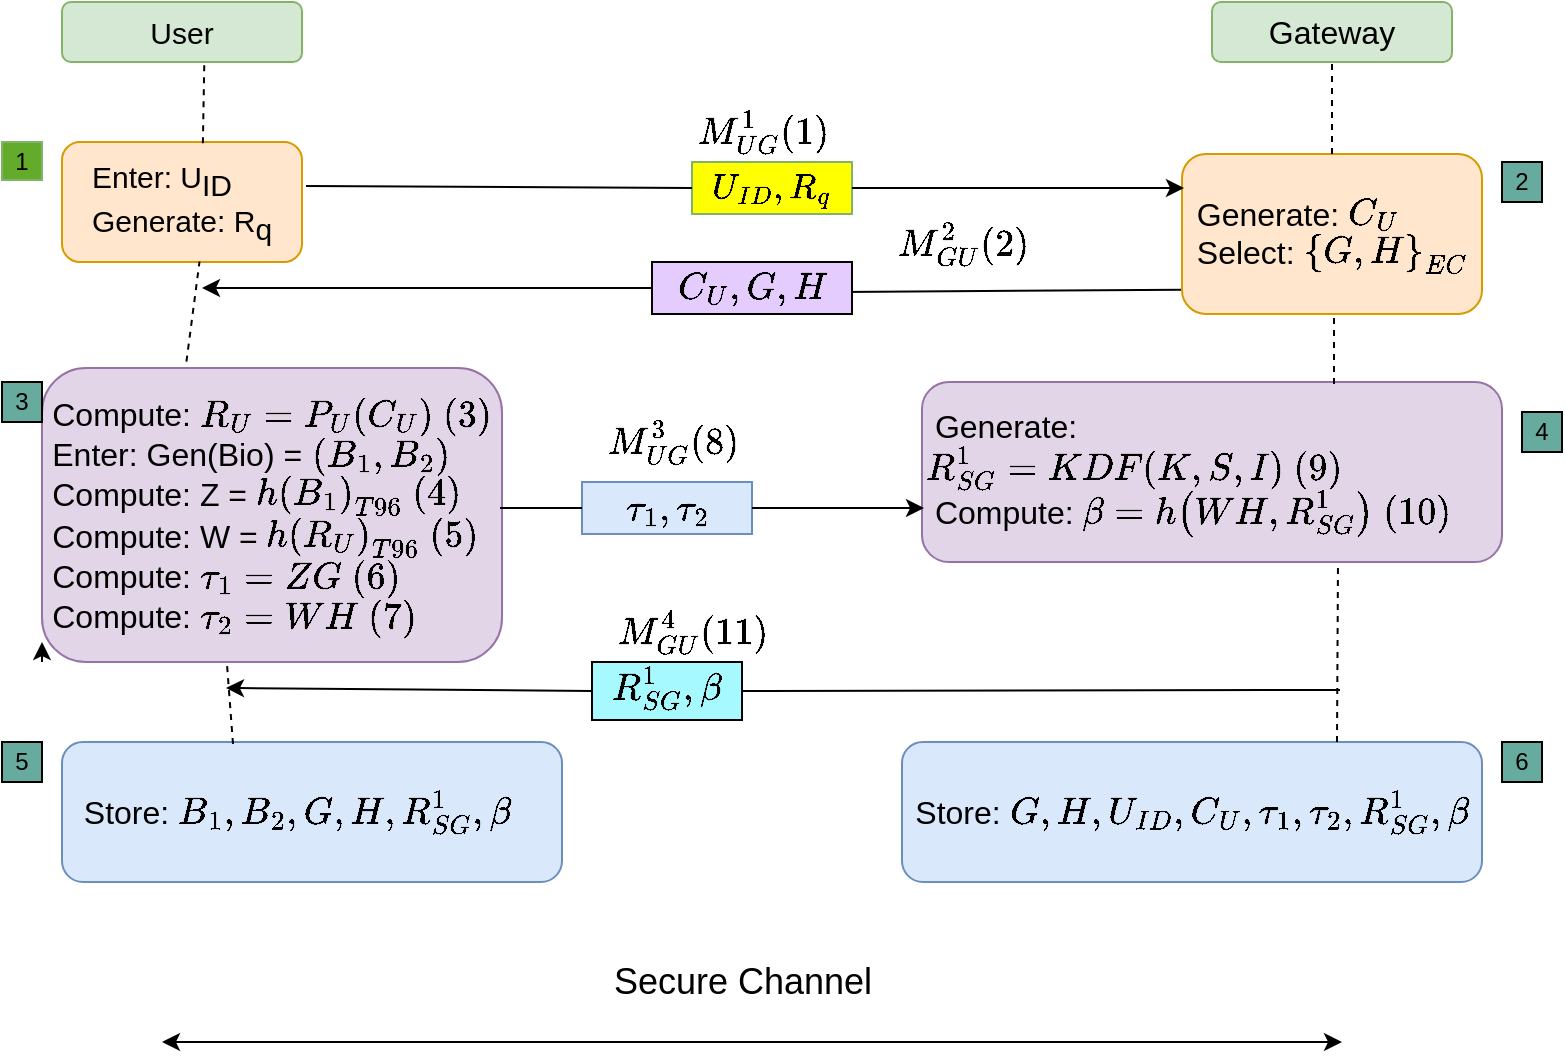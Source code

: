 <mxfile version="21.7.0" type="github">
  <diagram name="Page-1" id="p3xlX53l1xXB9bB7H0Pl">
    <mxGraphModel dx="1242" dy="820" grid="1" gridSize="10" guides="1" tooltips="1" connect="1" arrows="1" fold="1" page="1" pageScale="1" pageWidth="850" pageHeight="1100" math="1" shadow="0">
      <root>
        <mxCell id="0" />
        <mxCell id="1" parent="0" />
        <mxCell id="Ddu9wDRHc_xumgMtI3vM-28" value="" style="endArrow=none;html=1;rounded=0;entryX=0.005;entryY=0.848;entryDx=0;entryDy=0;targetPerimeterSpacing=0;endSize=6;jumpStyle=line;jumpSize=6;sourcePerimeterSpacing=0;entryPerimeter=0;" parent="1" target="Ddu9wDRHc_xumgMtI3vM-4" edge="1">
          <mxGeometry width="50" height="50" relative="1" as="geometry">
            <mxPoint x="470" y="215" as="sourcePoint" />
            <mxPoint x="575" y="213" as="targetPoint" />
          </mxGeometry>
        </mxCell>
        <mxCell id="Ddu9wDRHc_xumgMtI3vM-1" value="&lt;font style=&quot;font-size: 15px;&quot;&gt;User&lt;/font&gt;" style="rounded=1;whiteSpace=wrap;html=1;fillColor=#d5e8d4;strokeColor=#82b366;" parent="1" vertex="1">
          <mxGeometry x="80" y="70" width="120" height="30" as="geometry" />
        </mxCell>
        <mxCell id="Ddu9wDRHc_xumgMtI3vM-2" value="&lt;font style=&quot;font-size: 16px;&quot;&gt;Gateway&lt;/font&gt;" style="rounded=1;whiteSpace=wrap;html=1;fillColor=#d5e8d4;strokeColor=#82b366;" parent="1" vertex="1">
          <mxGeometry x="655" y="70" width="120" height="30" as="geometry" />
        </mxCell>
        <mxCell id="Ddu9wDRHc_xumgMtI3vM-3" value="&lt;div style=&quot;text-align: justify;&quot;&gt;&lt;span style=&quot;background-color: initial;&quot;&gt;Enter: U&lt;/span&gt;&lt;sub style=&quot;background-color: initial; font-size: 15px;&quot;&gt;ID&lt;/sub&gt;&lt;/div&gt;&lt;div style=&quot;text-align: justify;&quot;&gt;&lt;span style=&quot;background-color: initial;&quot;&gt;Generate: R&lt;/span&gt;&lt;sub style=&quot;background-color: initial; font-size: 15px;&quot;&gt;q&lt;/sub&gt;&lt;/div&gt;" style="rounded=1;whiteSpace=wrap;html=1;fillColor=#ffe6cc;strokeColor=#d79b00;fontSize=15;" parent="1" vertex="1">
          <mxGeometry x="80" y="140" width="120" height="60" as="geometry" />
        </mxCell>
        <mxCell id="Ddu9wDRHc_xumgMtI3vM-4" value="&lt;div style=&quot;text-align: justify;&quot;&gt;&lt;span style=&quot;font-size: 16px; background-color: initial;&quot;&gt;Generate: `C_U`&lt;/span&gt;&lt;/div&gt;&lt;font style=&quot;font-size: 16px;&quot;&gt;&lt;div style=&quot;text-align: justify;&quot;&gt;&lt;span style=&quot;background-color: initial;&quot;&gt;Select: `{G,H}_{EC}`&lt;/span&gt;&lt;/div&gt;&lt;/font&gt;" style="rounded=1;whiteSpace=wrap;html=1;fillColor=#ffe6cc;strokeColor=#d79b00;" parent="1" vertex="1">
          <mxGeometry x="640" y="146" width="150" height="80" as="geometry" />
        </mxCell>
        <mxCell id="VIcJQ3823p3TtMgEx6s6-1" style="edgeStyle=orthogonalEdgeStyle;rounded=0;orthogonalLoop=1;jettySize=auto;html=1;exitX=0;exitY=1;exitDx=0;exitDy=0;" edge="1" parent="1" source="Ddu9wDRHc_xumgMtI3vM-5">
          <mxGeometry relative="1" as="geometry">
            <mxPoint x="70" y="390" as="targetPoint" />
          </mxGeometry>
        </mxCell>
        <mxCell id="Ddu9wDRHc_xumgMtI3vM-5" value="&lt;div style=&quot;text-align: justify;&quot;&gt;&lt;span style=&quot;font-size: 16px; background-color: initial;&quot;&gt;Compute: `R_U=P_U(C_U)&amp;nbsp; (3)`&lt;/span&gt;&lt;/div&gt;&lt;font style=&quot;font-size: 16px;&quot;&gt;&lt;div style=&quot;text-align: justify;&quot;&gt;&lt;span style=&quot;background-color: initial;&quot;&gt;Enter: Gen(Bio) = `(B_1, B_2)`&lt;/span&gt;&lt;/div&gt;&lt;div style=&quot;text-align: justify;&quot;&gt;&lt;span style=&quot;background-color: initial;&quot;&gt;Compute: Z = `h(B_1)_{T96}&amp;nbsp; (4)`&lt;/span&gt;&lt;/div&gt;&lt;div style=&quot;text-align: justify;&quot;&gt;Compute: W = `h(R_U)_{T96}&amp;nbsp; (5)`&lt;span style=&quot;background-color: initial;&quot;&gt;&lt;br&gt;&lt;/span&gt;&lt;/div&gt;&lt;div style=&quot;text-align: justify;&quot;&gt;&lt;span style=&quot;background-color: initial;&quot;&gt;Compute: `\tau_1= ZG&amp;nbsp; (6)`&lt;/span&gt;&lt;/div&gt;&lt;div style=&quot;text-align: justify;&quot;&gt;&lt;span style=&quot;background-color: initial;&quot;&gt;Compute: `\tau_2=WH&amp;nbsp; (7)`&lt;/span&gt;&lt;/div&gt;&lt;/font&gt;" style="rounded=1;whiteSpace=wrap;html=1;fillColor=#e1d5e7;strokeColor=#9673a6;" parent="1" vertex="1">
          <mxGeometry x="70" y="253" width="230" height="147" as="geometry" />
        </mxCell>
        <mxCell id="Ddu9wDRHc_xumgMtI3vM-8" value="&lt;div style=&quot;font-size: 16px;&quot;&gt;&lt;font style=&quot;font-size: 16px;&quot;&gt;&amp;nbsp;Generate: `R_{SG}^1= KDF(K,S,I)&amp;nbsp; (9)`&lt;/font&gt;&lt;/div&gt;&lt;font style=&quot;font-size: 16px;&quot;&gt;&lt;div style=&quot;&quot;&gt;&lt;span style=&quot;background-color: initial;&quot;&gt;&amp;nbsp;Compute: `\beta=h(WH, R_{SG}^1)&amp;nbsp; (10)`&lt;/span&gt;&lt;/div&gt;&lt;/font&gt;" style="rounded=1;whiteSpace=wrap;html=1;fillColor=#e1d5e7;strokeColor=#9673a6;align=left;" parent="1" vertex="1">
          <mxGeometry x="510" y="260" width="290" height="90" as="geometry" />
        </mxCell>
        <mxCell id="Ddu9wDRHc_xumgMtI3vM-10" value="&lt;span style=&quot;font-size: 16px;&quot;&gt;&amp;nbsp; Store: `B_1,B_2,G,H,R_{SG}^1,\beta`&lt;/span&gt;" style="rounded=1;whiteSpace=wrap;html=1;fillColor=#dae8fc;strokeColor=#6c8ebf;align=left;" parent="1" vertex="1">
          <mxGeometry x="80" y="440" width="250" height="70" as="geometry" />
        </mxCell>
        <mxCell id="Ddu9wDRHc_xumgMtI3vM-11" value="&lt;font style=&quot;font-size: 16px;&quot;&gt;Store: `G, H, U_{ID}, C_U, \tau_1,\tau_2,R_{SG}^1,\beta`&lt;/font&gt;" style="rounded=1;whiteSpace=wrap;html=1;fillColor=#dae8fc;strokeColor=#6c8ebf;" parent="1" vertex="1">
          <mxGeometry x="500" y="440" width="290" height="70" as="geometry" />
        </mxCell>
        <mxCell id="Ddu9wDRHc_xumgMtI3vM-12" value="&lt;font style=&quot;font-size: 15px;&quot;&gt;`U_{ID}, R_q`&lt;/font&gt;" style="rounded=0;whiteSpace=wrap;html=1;fillColor=#FFFF00;strokeColor=#82b366;" parent="1" vertex="1">
          <mxGeometry x="395" y="150" width="80" height="26" as="geometry" />
        </mxCell>
        <mxCell id="Ddu9wDRHc_xumgMtI3vM-13" value="&lt;font style=&quot;font-size: 16px;&quot;&gt;`C_U , G, H`&lt;/font&gt;" style="rounded=0;whiteSpace=wrap;html=1;fillColor=#E5CCFF;" parent="1" vertex="1">
          <mxGeometry x="375" y="200" width="100" height="26" as="geometry" />
        </mxCell>
        <mxCell id="Ddu9wDRHc_xumgMtI3vM-15" value="`\tau_1,\tau_2`" style="rounded=0;whiteSpace=wrap;html=1;fillColor=#dae8fc;strokeColor=#6c8ebf;fontSize=16;" parent="1" vertex="1">
          <mxGeometry x="340" y="310" width="85" height="26" as="geometry" />
        </mxCell>
        <mxCell id="Ddu9wDRHc_xumgMtI3vM-16" value="&lt;font style=&quot;font-size: 16px;&quot;&gt;`R_{SG}^1,\beta`&lt;/font&gt;" style="rounded=0;whiteSpace=wrap;html=1;fillColor=#A6F9FF;spacingTop=18;spacingBottom=22;" parent="1" vertex="1">
          <mxGeometry x="345" y="400" width="75" height="29" as="geometry" />
        </mxCell>
        <mxCell id="Ddu9wDRHc_xumgMtI3vM-18" value="" style="endArrow=none;dashed=1;html=1;rounded=0;entryX=0.573;entryY=0.997;entryDx=0;entryDy=0;entryPerimeter=0;exitX=0.314;exitY=-0.022;exitDx=0;exitDy=0;exitPerimeter=0;" parent="1" source="Ddu9wDRHc_xumgMtI3vM-5" target="Ddu9wDRHc_xumgMtI3vM-3" edge="1">
          <mxGeometry width="50" height="50" relative="1" as="geometry">
            <mxPoint x="158" y="250" as="sourcePoint" />
            <mxPoint x="450" y="180" as="targetPoint" />
          </mxGeometry>
        </mxCell>
        <mxCell id="Ddu9wDRHc_xumgMtI3vM-19" value="" style="endArrow=none;dashed=1;html=1;rounded=0;exitX=0.342;exitY=0.014;exitDx=0;exitDy=0;exitPerimeter=0;entryX=0.402;entryY=1.005;entryDx=0;entryDy=0;entryPerimeter=0;" parent="1" source="Ddu9wDRHc_xumgMtI3vM-10" target="Ddu9wDRHc_xumgMtI3vM-5" edge="1">
          <mxGeometry width="50" height="50" relative="1" as="geometry">
            <mxPoint x="171" y="440" as="sourcePoint" />
            <mxPoint x="166" y="390" as="targetPoint" />
          </mxGeometry>
        </mxCell>
        <mxCell id="Ddu9wDRHc_xumgMtI3vM-20" value="" style="endArrow=none;dashed=1;html=1;rounded=0;exitX=0.587;exitY=0.01;exitDx=0;exitDy=0;exitPerimeter=0;entryX=0.593;entryY=0.993;entryDx=0;entryDy=0;entryPerimeter=0;" parent="1" source="Ddu9wDRHc_xumgMtI3vM-3" target="Ddu9wDRHc_xumgMtI3vM-1" edge="1">
          <mxGeometry width="50" height="50" relative="1" as="geometry">
            <mxPoint x="400" y="230" as="sourcePoint" />
            <mxPoint x="160" y="60" as="targetPoint" />
          </mxGeometry>
        </mxCell>
        <mxCell id="Ddu9wDRHc_xumgMtI3vM-21" value="" style="endArrow=none;dashed=1;html=1;rounded=0;" parent="1" edge="1">
          <mxGeometry width="50" height="50" relative="1" as="geometry">
            <mxPoint x="716" y="261" as="sourcePoint" />
            <mxPoint x="716" y="226" as="targetPoint" />
          </mxGeometry>
        </mxCell>
        <mxCell id="Ddu9wDRHc_xumgMtI3vM-22" value="" style="endArrow=none;dashed=1;html=1;rounded=0;entryX=0.5;entryY=1;entryDx=0;entryDy=0;exitX=0.5;exitY=0;exitDx=0;exitDy=0;" parent="1" source="Ddu9wDRHc_xumgMtI3vM-4" target="Ddu9wDRHc_xumgMtI3vM-2" edge="1">
          <mxGeometry width="50" height="50" relative="1" as="geometry">
            <mxPoint x="400" y="230" as="sourcePoint" />
            <mxPoint x="450" y="180" as="targetPoint" />
          </mxGeometry>
        </mxCell>
        <mxCell id="Ddu9wDRHc_xumgMtI3vM-23" value="" style="endArrow=none;dashed=1;html=1;rounded=0;exitX=0.75;exitY=0;exitDx=0;exitDy=0;" parent="1" source="Ddu9wDRHc_xumgMtI3vM-11" edge="1">
          <mxGeometry width="50" height="50" relative="1" as="geometry">
            <mxPoint x="520" y="230" as="sourcePoint" />
            <mxPoint x="718" y="350" as="targetPoint" />
          </mxGeometry>
        </mxCell>
        <mxCell id="Ddu9wDRHc_xumgMtI3vM-24" value="" style="endArrow=none;html=1;rounded=0;exitX=1;exitY=0.5;exitDx=0;exitDy=0;" parent="1" source="Ddu9wDRHc_xumgMtI3vM-16" edge="1">
          <mxGeometry width="50" height="50" relative="1" as="geometry">
            <mxPoint x="520" y="230" as="sourcePoint" />
            <mxPoint x="719" y="414" as="targetPoint" />
          </mxGeometry>
        </mxCell>
        <mxCell id="Ddu9wDRHc_xumgMtI3vM-25" value="" style="endArrow=classic;html=1;rounded=0;exitX=0;exitY=0.5;exitDx=0;exitDy=0;" parent="1" source="Ddu9wDRHc_xumgMtI3vM-16" edge="1">
          <mxGeometry width="50" height="50" relative="1" as="geometry">
            <mxPoint x="520" y="230" as="sourcePoint" />
            <mxPoint x="162" y="413" as="targetPoint" />
          </mxGeometry>
        </mxCell>
        <mxCell id="Ddu9wDRHc_xumgMtI3vM-26" value="" style="endArrow=none;html=1;rounded=0;entryX=0;entryY=0.5;entryDx=0;entryDy=0;" parent="1" target="Ddu9wDRHc_xumgMtI3vM-15" edge="1">
          <mxGeometry width="50" height="50" relative="1" as="geometry">
            <mxPoint x="299" y="323" as="sourcePoint" />
            <mxPoint x="570" y="180" as="targetPoint" />
          </mxGeometry>
        </mxCell>
        <mxCell id="Ddu9wDRHc_xumgMtI3vM-27" value="" style="endArrow=classic;html=1;rounded=0;exitX=1;exitY=0.5;exitDx=0;exitDy=0;" parent="1" source="Ddu9wDRHc_xumgMtI3vM-15" edge="1">
          <mxGeometry width="50" height="50" relative="1" as="geometry">
            <mxPoint x="520" y="230" as="sourcePoint" />
            <mxPoint x="511" y="323" as="targetPoint" />
          </mxGeometry>
        </mxCell>
        <mxCell id="Ddu9wDRHc_xumgMtI3vM-29" value="" style="endArrow=classic;html=1;rounded=0;exitX=0;exitY=0.5;exitDx=0;exitDy=0;" parent="1" source="Ddu9wDRHc_xumgMtI3vM-13" edge="1">
          <mxGeometry width="50" height="50" relative="1" as="geometry">
            <mxPoint x="520" y="230" as="sourcePoint" />
            <mxPoint x="150" y="213" as="targetPoint" />
          </mxGeometry>
        </mxCell>
        <mxCell id="Ddu9wDRHc_xumgMtI3vM-31" value="" style="endArrow=classic;html=1;rounded=0;exitX=1;exitY=0.5;exitDx=0;exitDy=0;" parent="1" source="Ddu9wDRHc_xumgMtI3vM-12" edge="1">
          <mxGeometry width="50" height="50" relative="1" as="geometry">
            <mxPoint x="480" y="160" as="sourcePoint" />
            <mxPoint x="641" y="163" as="targetPoint" />
          </mxGeometry>
        </mxCell>
        <mxCell id="Ddu9wDRHc_xumgMtI3vM-32" value="" style="endArrow=none;html=1;rounded=0;entryX=0;entryY=0.5;entryDx=0;entryDy=0;" parent="1" target="Ddu9wDRHc_xumgMtI3vM-12" edge="1">
          <mxGeometry width="50" height="50" relative="1" as="geometry">
            <mxPoint x="202" y="162" as="sourcePoint" />
            <mxPoint x="570" y="280" as="targetPoint" />
          </mxGeometry>
        </mxCell>
        <mxCell id="Ddu9wDRHc_xumgMtI3vM-33" value="1" style="rounded=0;whiteSpace=wrap;html=1;fillColor=#62AB2B;strokeColor=#82b366;" parent="1" vertex="1">
          <mxGeometry x="50" y="140" width="20" height="19" as="geometry" />
        </mxCell>
        <mxCell id="Ddu9wDRHc_xumgMtI3vM-36" value="2" style="rounded=0;whiteSpace=wrap;html=1;fillColor=#67AB9F;" parent="1" vertex="1">
          <mxGeometry x="800" y="150" width="20" height="20" as="geometry" />
        </mxCell>
        <mxCell id="Ddu9wDRHc_xumgMtI3vM-37" value="3" style="rounded=0;whiteSpace=wrap;html=1;fillColor=#67AB9F;" parent="1" vertex="1">
          <mxGeometry x="50" y="260" width="20" height="20" as="geometry" />
        </mxCell>
        <mxCell id="Ddu9wDRHc_xumgMtI3vM-39" value="4" style="rounded=0;whiteSpace=wrap;html=1;fillColor=#67AB9F;" parent="1" vertex="1">
          <mxGeometry x="810" y="275" width="20" height="20" as="geometry" />
        </mxCell>
        <mxCell id="Ddu9wDRHc_xumgMtI3vM-40" value="5" style="rounded=0;whiteSpace=wrap;html=1;fillColor=#67AB9F;" parent="1" vertex="1">
          <mxGeometry x="50" y="440" width="20" height="20" as="geometry" />
        </mxCell>
        <mxCell id="Ddu9wDRHc_xumgMtI3vM-42" value="6" style="rounded=0;whiteSpace=wrap;html=1;fillColor=#67AB9F;" parent="1" vertex="1">
          <mxGeometry x="800" y="440" width="20" height="20" as="geometry" />
        </mxCell>
        <mxCell id="SoYMRN2-4axB4GX_azqP-4" value="&lt;font style=&quot;font-size: 16px;&quot;&gt;`M_{UG}^1 (1)`&lt;/font&gt;" style="text;html=1;align=center;verticalAlign=middle;resizable=0;points=[];autosize=1;strokeColor=none;fillColor=none;" parent="1" vertex="1">
          <mxGeometry x="365" y="120" width="130" height="30" as="geometry" />
        </mxCell>
        <mxCell id="SoYMRN2-4axB4GX_azqP-5" value="&lt;font style=&quot;font-size: 16px;&quot;&gt;`M_{GU}^2 (2)`&lt;/font&gt;" style="text;html=1;align=center;verticalAlign=middle;resizable=0;points=[];autosize=1;strokeColor=none;fillColor=none;" parent="1" vertex="1">
          <mxGeometry x="465" y="176" width="130" height="30" as="geometry" />
        </mxCell>
        <mxCell id="SoYMRN2-4axB4GX_azqP-6" value="&lt;font style=&quot;font-size: 16px;&quot;&gt;`M_{UG}^3 (8)`&lt;/font&gt;" style="text;html=1;align=center;verticalAlign=middle;resizable=0;points=[];autosize=1;strokeColor=none;fillColor=none;" parent="1" vertex="1">
          <mxGeometry x="320" y="275" width="130" height="30" as="geometry" />
        </mxCell>
        <mxCell id="SoYMRN2-4axB4GX_azqP-7" value="&lt;font style=&quot;font-size: 16px;&quot;&gt;`M_{GU}^4 (11)`&lt;/font&gt;" style="text;html=1;align=center;verticalAlign=middle;resizable=0;points=[];autosize=1;strokeColor=none;fillColor=none;" parent="1" vertex="1">
          <mxGeometry x="325" y="370" width="140" height="30" as="geometry" />
        </mxCell>
        <mxCell id="SoYMRN2-4axB4GX_azqP-9" value="" style="endArrow=classic;startArrow=classic;html=1;rounded=0;" parent="1" edge="1">
          <mxGeometry width="50" height="50" relative="1" as="geometry">
            <mxPoint x="130" y="590" as="sourcePoint" />
            <mxPoint x="720" y="590" as="targetPoint" />
            <Array as="points">
              <mxPoint x="390" y="590" />
            </Array>
          </mxGeometry>
        </mxCell>
        <mxCell id="SoYMRN2-4axB4GX_azqP-10" value="&lt;font style=&quot;font-size: 18px;&quot;&gt;Secure Channel&lt;/font&gt;" style="text;html=1;align=center;verticalAlign=middle;resizable=0;points=[];autosize=1;strokeColor=none;fillColor=none;" parent="1" vertex="1">
          <mxGeometry x="345" y="540" width="150" height="40" as="geometry" />
        </mxCell>
      </root>
    </mxGraphModel>
  </diagram>
</mxfile>
